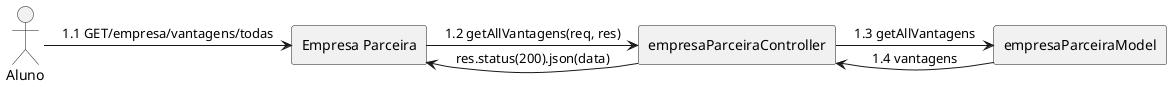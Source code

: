 @startuml
skinparam linestyle ortho
Actor "Aluno" as aluno
rectangle "Empresa Parceira" as routes
rectangle "empresaParceiraController" as controller
rectangle "empresaParceiraModel" as model

aluno -right-> routes: 1.1 GET/empresa/vantagens/todas 
routes -right-> controller: 1.2 getAllVantagens(req, res) 
controller -right-> model: 1.3 getAllVantagens 
model -left-> controller: 1.4 vantagens
controller -left-> routes:  res.status(200).json(data)
@enduml
